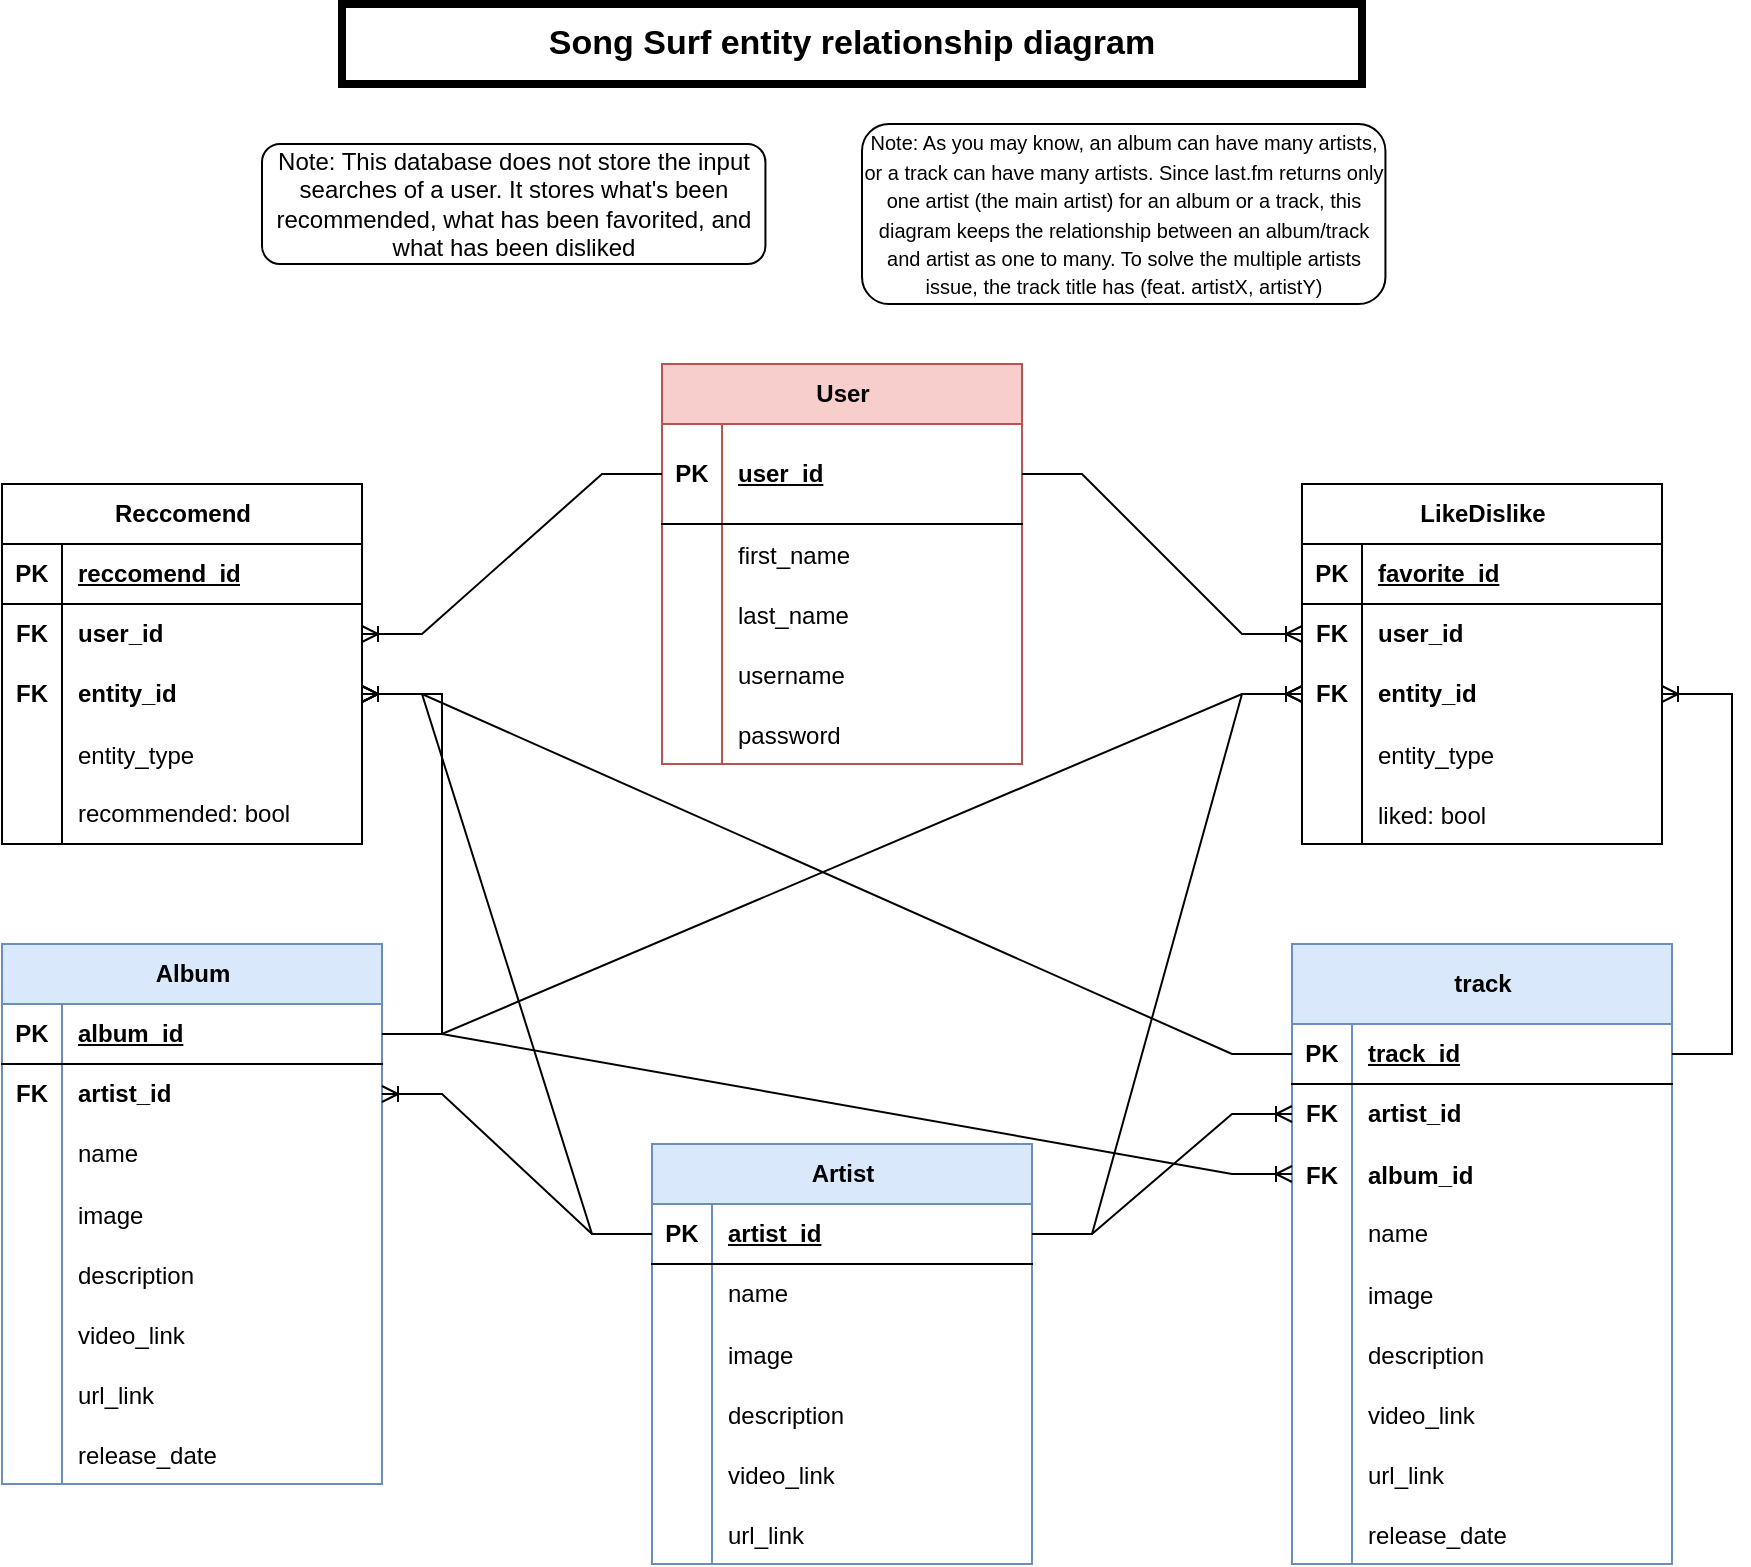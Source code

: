 <mxfile version="21.1.5" type="device">
  <diagram id="R2lEEEUBdFMjLlhIrx00" name="Page-1">
    <mxGraphModel dx="2045" dy="1737" grid="1" gridSize="10" guides="1" tooltips="1" connect="1" arrows="1" fold="1" page="1" pageScale="1" pageWidth="850" pageHeight="1100" math="0" shadow="0" extFonts="Permanent Marker^https://fonts.googleapis.com/css?family=Permanent+Marker">
      <root>
        <mxCell id="0" />
        <mxCell id="1" parent="0" />
        <mxCell id="zLAtPKruSv_M1IxSRYuG-14" value="User" style="shape=table;startSize=30;container=1;collapsible=1;childLayout=tableLayout;fixedRows=1;rowLines=0;fontStyle=1;align=center;resizeLast=1;html=1;fillColor=#f8cecc;strokeColor=#b85450;" parent="1" vertex="1">
          <mxGeometry x="-120.0" y="180" width="180" height="200" as="geometry" />
        </mxCell>
        <mxCell id="zLAtPKruSv_M1IxSRYuG-15" value="" style="shape=tableRow;horizontal=0;startSize=0;swimlaneHead=0;swimlaneBody=0;fillColor=none;collapsible=0;dropTarget=0;points=[[0,0.5],[1,0.5]];portConstraint=eastwest;top=0;left=0;right=0;bottom=1;" parent="zLAtPKruSv_M1IxSRYuG-14" vertex="1">
          <mxGeometry y="30" width="180" height="50" as="geometry" />
        </mxCell>
        <mxCell id="zLAtPKruSv_M1IxSRYuG-16" value="PK" style="shape=partialRectangle;connectable=0;fillColor=none;top=0;left=0;bottom=0;right=0;fontStyle=1;overflow=hidden;whiteSpace=wrap;html=1;" parent="zLAtPKruSv_M1IxSRYuG-15" vertex="1">
          <mxGeometry width="30" height="50" as="geometry">
            <mxRectangle width="30" height="50" as="alternateBounds" />
          </mxGeometry>
        </mxCell>
        <mxCell id="zLAtPKruSv_M1IxSRYuG-17" value="user_id" style="shape=partialRectangle;connectable=0;fillColor=none;top=0;left=0;bottom=0;right=0;align=left;spacingLeft=6;fontStyle=5;overflow=hidden;whiteSpace=wrap;html=1;" parent="zLAtPKruSv_M1IxSRYuG-15" vertex="1">
          <mxGeometry x="30" width="150" height="50" as="geometry">
            <mxRectangle width="150" height="50" as="alternateBounds" />
          </mxGeometry>
        </mxCell>
        <mxCell id="ugpOfi_3qqp6RZqx72Be-13" value="" style="shape=tableRow;horizontal=0;startSize=0;swimlaneHead=0;swimlaneBody=0;fillColor=none;collapsible=0;dropTarget=0;points=[[0,0.5],[1,0.5]];portConstraint=eastwest;top=0;left=0;right=0;bottom=0;" vertex="1" parent="zLAtPKruSv_M1IxSRYuG-14">
          <mxGeometry y="80" width="180" height="30" as="geometry" />
        </mxCell>
        <mxCell id="ugpOfi_3qqp6RZqx72Be-14" value="" style="shape=partialRectangle;connectable=0;fillColor=none;top=0;left=0;bottom=0;right=0;editable=1;overflow=hidden;" vertex="1" parent="ugpOfi_3qqp6RZqx72Be-13">
          <mxGeometry width="30" height="30" as="geometry">
            <mxRectangle width="30" height="30" as="alternateBounds" />
          </mxGeometry>
        </mxCell>
        <mxCell id="ugpOfi_3qqp6RZqx72Be-15" value="first_name" style="shape=partialRectangle;connectable=0;fillColor=none;top=0;left=0;bottom=0;right=0;align=left;spacingLeft=6;overflow=hidden;" vertex="1" parent="ugpOfi_3qqp6RZqx72Be-13">
          <mxGeometry x="30" width="150" height="30" as="geometry">
            <mxRectangle width="150" height="30" as="alternateBounds" />
          </mxGeometry>
        </mxCell>
        <mxCell id="ugpOfi_3qqp6RZqx72Be-10" value="" style="shape=tableRow;horizontal=0;startSize=0;swimlaneHead=0;swimlaneBody=0;fillColor=none;collapsible=0;dropTarget=0;points=[[0,0.5],[1,0.5]];portConstraint=eastwest;top=0;left=0;right=0;bottom=0;" vertex="1" parent="zLAtPKruSv_M1IxSRYuG-14">
          <mxGeometry y="110" width="180" height="30" as="geometry" />
        </mxCell>
        <mxCell id="ugpOfi_3qqp6RZqx72Be-11" value="" style="shape=partialRectangle;connectable=0;fillColor=none;top=0;left=0;bottom=0;right=0;editable=1;overflow=hidden;" vertex="1" parent="ugpOfi_3qqp6RZqx72Be-10">
          <mxGeometry width="30" height="30" as="geometry">
            <mxRectangle width="30" height="30" as="alternateBounds" />
          </mxGeometry>
        </mxCell>
        <mxCell id="ugpOfi_3qqp6RZqx72Be-12" value="last_name" style="shape=partialRectangle;connectable=0;fillColor=none;top=0;left=0;bottom=0;right=0;align=left;spacingLeft=6;overflow=hidden;" vertex="1" parent="ugpOfi_3qqp6RZqx72Be-10">
          <mxGeometry x="30" width="150" height="30" as="geometry">
            <mxRectangle width="150" height="30" as="alternateBounds" />
          </mxGeometry>
        </mxCell>
        <mxCell id="zLAtPKruSv_M1IxSRYuG-196" value="" style="shape=tableRow;horizontal=0;startSize=0;swimlaneHead=0;swimlaneBody=0;fillColor=none;collapsible=0;dropTarget=0;points=[[0,0.5],[1,0.5]];portConstraint=eastwest;top=0;left=0;right=0;bottom=0;" parent="zLAtPKruSv_M1IxSRYuG-14" vertex="1">
          <mxGeometry y="140" width="180" height="30" as="geometry" />
        </mxCell>
        <mxCell id="zLAtPKruSv_M1IxSRYuG-197" value="" style="shape=partialRectangle;connectable=0;fillColor=none;top=0;left=0;bottom=0;right=0;editable=1;overflow=hidden;" parent="zLAtPKruSv_M1IxSRYuG-196" vertex="1">
          <mxGeometry width="30" height="30" as="geometry">
            <mxRectangle width="30" height="30" as="alternateBounds" />
          </mxGeometry>
        </mxCell>
        <mxCell id="zLAtPKruSv_M1IxSRYuG-198" value="username" style="shape=partialRectangle;connectable=0;fillColor=none;top=0;left=0;bottom=0;right=0;align=left;spacingLeft=6;overflow=hidden;" parent="zLAtPKruSv_M1IxSRYuG-196" vertex="1">
          <mxGeometry x="30" width="150" height="30" as="geometry">
            <mxRectangle width="150" height="30" as="alternateBounds" />
          </mxGeometry>
        </mxCell>
        <mxCell id="zLAtPKruSv_M1IxSRYuG-193" value="" style="shape=tableRow;horizontal=0;startSize=0;swimlaneHead=0;swimlaneBody=0;fillColor=none;collapsible=0;dropTarget=0;points=[[0,0.5],[1,0.5]];portConstraint=eastwest;top=0;left=0;right=0;bottom=0;" parent="zLAtPKruSv_M1IxSRYuG-14" vertex="1">
          <mxGeometry y="170" width="180" height="30" as="geometry" />
        </mxCell>
        <mxCell id="zLAtPKruSv_M1IxSRYuG-194" value="" style="shape=partialRectangle;connectable=0;fillColor=none;top=0;left=0;bottom=0;right=0;editable=1;overflow=hidden;" parent="zLAtPKruSv_M1IxSRYuG-193" vertex="1">
          <mxGeometry width="30" height="30" as="geometry">
            <mxRectangle width="30" height="30" as="alternateBounds" />
          </mxGeometry>
        </mxCell>
        <mxCell id="zLAtPKruSv_M1IxSRYuG-195" value="password" style="shape=partialRectangle;connectable=0;fillColor=none;top=0;left=0;bottom=0;right=0;align=left;spacingLeft=6;overflow=hidden;" parent="zLAtPKruSv_M1IxSRYuG-193" vertex="1">
          <mxGeometry x="30" width="150" height="30" as="geometry">
            <mxRectangle width="150" height="30" as="alternateBounds" />
          </mxGeometry>
        </mxCell>
        <mxCell id="zLAtPKruSv_M1IxSRYuG-66" value="Reccomend" style="shape=table;startSize=30;container=1;collapsible=1;childLayout=tableLayout;fixedRows=1;rowLines=0;fontStyle=1;align=center;resizeLast=1;html=1;" parent="1" vertex="1">
          <mxGeometry x="-450" y="240" width="180" height="180" as="geometry" />
        </mxCell>
        <mxCell id="zLAtPKruSv_M1IxSRYuG-67" value="" style="shape=tableRow;horizontal=0;startSize=0;swimlaneHead=0;swimlaneBody=0;fillColor=none;collapsible=0;dropTarget=0;points=[[0,0.5],[1,0.5]];portConstraint=eastwest;top=0;left=0;right=0;bottom=1;" parent="zLAtPKruSv_M1IxSRYuG-66" vertex="1">
          <mxGeometry y="30" width="180" height="30" as="geometry" />
        </mxCell>
        <mxCell id="zLAtPKruSv_M1IxSRYuG-68" value="PK" style="shape=partialRectangle;connectable=0;fillColor=none;top=0;left=0;bottom=0;right=0;fontStyle=1;overflow=hidden;whiteSpace=wrap;html=1;" parent="zLAtPKruSv_M1IxSRYuG-67" vertex="1">
          <mxGeometry width="30" height="30" as="geometry">
            <mxRectangle width="30" height="30" as="alternateBounds" />
          </mxGeometry>
        </mxCell>
        <mxCell id="zLAtPKruSv_M1IxSRYuG-69" value="reccomend_id" style="shape=partialRectangle;connectable=0;fillColor=none;top=0;left=0;bottom=0;right=0;align=left;spacingLeft=6;fontStyle=5;overflow=hidden;whiteSpace=wrap;html=1;" parent="zLAtPKruSv_M1IxSRYuG-67" vertex="1">
          <mxGeometry x="30" width="150" height="30" as="geometry">
            <mxRectangle width="150" height="30" as="alternateBounds" />
          </mxGeometry>
        </mxCell>
        <mxCell id="zLAtPKruSv_M1IxSRYuG-70" value="" style="shape=tableRow;horizontal=0;startSize=0;swimlaneHead=0;swimlaneBody=0;fillColor=none;collapsible=0;dropTarget=0;points=[[0,0.5],[1,0.5]];portConstraint=eastwest;top=0;left=0;right=0;bottom=0;" parent="zLAtPKruSv_M1IxSRYuG-66" vertex="1">
          <mxGeometry y="60" width="180" height="30" as="geometry" />
        </mxCell>
        <mxCell id="zLAtPKruSv_M1IxSRYuG-71" value="FK" style="shape=partialRectangle;connectable=0;fillColor=none;top=0;left=0;bottom=0;right=0;editable=1;overflow=hidden;whiteSpace=wrap;html=1;fontStyle=1" parent="zLAtPKruSv_M1IxSRYuG-70" vertex="1">
          <mxGeometry width="30" height="30" as="geometry">
            <mxRectangle width="30" height="30" as="alternateBounds" />
          </mxGeometry>
        </mxCell>
        <mxCell id="zLAtPKruSv_M1IxSRYuG-72" value="user_id" style="shape=partialRectangle;connectable=0;fillColor=none;top=0;left=0;bottom=0;right=0;align=left;spacingLeft=6;overflow=hidden;whiteSpace=wrap;html=1;fontStyle=1" parent="zLAtPKruSv_M1IxSRYuG-70" vertex="1">
          <mxGeometry x="30" width="150" height="30" as="geometry">
            <mxRectangle width="150" height="30" as="alternateBounds" />
          </mxGeometry>
        </mxCell>
        <mxCell id="zLAtPKruSv_M1IxSRYuG-73" value="" style="shape=tableRow;horizontal=0;startSize=0;swimlaneHead=0;swimlaneBody=0;fillColor=none;collapsible=0;dropTarget=0;points=[[0,0.5],[1,0.5]];portConstraint=eastwest;top=0;left=0;right=0;bottom=0;" parent="zLAtPKruSv_M1IxSRYuG-66" vertex="1">
          <mxGeometry y="90" width="180" height="30" as="geometry" />
        </mxCell>
        <mxCell id="zLAtPKruSv_M1IxSRYuG-74" value="FK" style="shape=partialRectangle;connectable=0;fillColor=none;top=0;left=0;bottom=0;right=0;editable=1;overflow=hidden;whiteSpace=wrap;html=1;fontStyle=1" parent="zLAtPKruSv_M1IxSRYuG-73" vertex="1">
          <mxGeometry width="30" height="30" as="geometry">
            <mxRectangle width="30" height="30" as="alternateBounds" />
          </mxGeometry>
        </mxCell>
        <mxCell id="zLAtPKruSv_M1IxSRYuG-75" value="entity_id" style="shape=partialRectangle;connectable=0;fillColor=none;top=0;left=0;bottom=0;right=0;align=left;spacingLeft=6;overflow=hidden;whiteSpace=wrap;html=1;fontStyle=1" parent="zLAtPKruSv_M1IxSRYuG-73" vertex="1">
          <mxGeometry x="30" width="150" height="30" as="geometry">
            <mxRectangle width="150" height="30" as="alternateBounds" />
          </mxGeometry>
        </mxCell>
        <mxCell id="D5SYm8FrXGjHPreOWiLi-17" value="" style="shape=tableRow;horizontal=0;startSize=0;swimlaneHead=0;swimlaneBody=0;fillColor=none;collapsible=0;dropTarget=0;points=[[0,0.5],[1,0.5]];portConstraint=eastwest;top=0;left=0;right=0;bottom=0;" parent="zLAtPKruSv_M1IxSRYuG-66" vertex="1">
          <mxGeometry y="120" width="180" height="30" as="geometry" />
        </mxCell>
        <mxCell id="D5SYm8FrXGjHPreOWiLi-18" value="" style="shape=partialRectangle;connectable=0;fillColor=none;top=0;left=0;bottom=0;right=0;editable=1;overflow=hidden;" parent="D5SYm8FrXGjHPreOWiLi-17" vertex="1">
          <mxGeometry width="30" height="30" as="geometry">
            <mxRectangle width="30" height="30" as="alternateBounds" />
          </mxGeometry>
        </mxCell>
        <mxCell id="D5SYm8FrXGjHPreOWiLi-19" value="entity_type" style="shape=partialRectangle;connectable=0;fillColor=none;top=0;left=0;bottom=0;right=0;align=left;spacingLeft=6;overflow=hidden;" parent="D5SYm8FrXGjHPreOWiLi-17" vertex="1">
          <mxGeometry x="30" width="150" height="30" as="geometry">
            <mxRectangle width="150" height="30" as="alternateBounds" />
          </mxGeometry>
        </mxCell>
        <mxCell id="zLAtPKruSv_M1IxSRYuG-76" value="" style="shape=tableRow;horizontal=0;startSize=0;swimlaneHead=0;swimlaneBody=0;fillColor=none;collapsible=0;dropTarget=0;points=[[0,0.5],[1,0.5]];portConstraint=eastwest;top=0;left=0;right=0;bottom=0;" parent="zLAtPKruSv_M1IxSRYuG-66" vertex="1">
          <mxGeometry y="150" width="180" height="30" as="geometry" />
        </mxCell>
        <mxCell id="zLAtPKruSv_M1IxSRYuG-77" value="" style="shape=partialRectangle;connectable=0;fillColor=none;top=0;left=0;bottom=0;right=0;editable=1;overflow=hidden;whiteSpace=wrap;html=1;" parent="zLAtPKruSv_M1IxSRYuG-76" vertex="1">
          <mxGeometry width="30" height="30" as="geometry">
            <mxRectangle width="30" height="30" as="alternateBounds" />
          </mxGeometry>
        </mxCell>
        <mxCell id="zLAtPKruSv_M1IxSRYuG-78" value="recommended: bool" style="shape=partialRectangle;connectable=0;fillColor=none;top=0;left=0;bottom=0;right=0;align=left;spacingLeft=6;overflow=hidden;whiteSpace=wrap;html=1;" parent="zLAtPKruSv_M1IxSRYuG-76" vertex="1">
          <mxGeometry x="30" width="150" height="30" as="geometry">
            <mxRectangle width="150" height="30" as="alternateBounds" />
          </mxGeometry>
        </mxCell>
        <mxCell id="zLAtPKruSv_M1IxSRYuG-79" value="Artist" style="shape=table;startSize=30;container=1;collapsible=1;childLayout=tableLayout;fixedRows=1;rowLines=0;fontStyle=1;align=center;resizeLast=1;html=1;fillColor=#dae8fc;strokeColor=#6c8ebf;" parent="1" vertex="1">
          <mxGeometry x="-125" y="570" width="190" height="210" as="geometry" />
        </mxCell>
        <mxCell id="zLAtPKruSv_M1IxSRYuG-80" value="" style="shape=tableRow;horizontal=0;startSize=0;swimlaneHead=0;swimlaneBody=0;fillColor=none;collapsible=0;dropTarget=0;points=[[0,0.5],[1,0.5]];portConstraint=eastwest;top=0;left=0;right=0;bottom=1;" parent="zLAtPKruSv_M1IxSRYuG-79" vertex="1">
          <mxGeometry y="30" width="190" height="30" as="geometry" />
        </mxCell>
        <mxCell id="zLAtPKruSv_M1IxSRYuG-81" value="PK" style="shape=partialRectangle;connectable=0;fillColor=none;top=0;left=0;bottom=0;right=0;fontStyle=1;overflow=hidden;whiteSpace=wrap;html=1;" parent="zLAtPKruSv_M1IxSRYuG-80" vertex="1">
          <mxGeometry width="30" height="30" as="geometry">
            <mxRectangle width="30" height="30" as="alternateBounds" />
          </mxGeometry>
        </mxCell>
        <mxCell id="zLAtPKruSv_M1IxSRYuG-82" value="artist_id" style="shape=partialRectangle;connectable=0;fillColor=none;top=0;left=0;bottom=0;right=0;align=left;spacingLeft=6;fontStyle=5;overflow=hidden;whiteSpace=wrap;html=1;" parent="zLAtPKruSv_M1IxSRYuG-80" vertex="1">
          <mxGeometry x="30" width="160" height="30" as="geometry">
            <mxRectangle width="160" height="30" as="alternateBounds" />
          </mxGeometry>
        </mxCell>
        <mxCell id="zLAtPKruSv_M1IxSRYuG-83" value="" style="shape=tableRow;horizontal=0;startSize=0;swimlaneHead=0;swimlaneBody=0;fillColor=none;collapsible=0;dropTarget=0;points=[[0,0.5],[1,0.5]];portConstraint=eastwest;top=0;left=0;right=0;bottom=0;" parent="zLAtPKruSv_M1IxSRYuG-79" vertex="1">
          <mxGeometry y="60" width="190" height="30" as="geometry" />
        </mxCell>
        <mxCell id="zLAtPKruSv_M1IxSRYuG-84" value="" style="shape=partialRectangle;connectable=0;fillColor=none;top=0;left=0;bottom=0;right=0;editable=1;overflow=hidden;whiteSpace=wrap;html=1;" parent="zLAtPKruSv_M1IxSRYuG-83" vertex="1">
          <mxGeometry width="30" height="30" as="geometry">
            <mxRectangle width="30" height="30" as="alternateBounds" />
          </mxGeometry>
        </mxCell>
        <mxCell id="zLAtPKruSv_M1IxSRYuG-85" value="name" style="shape=partialRectangle;connectable=0;fillColor=none;top=0;left=0;bottom=0;right=0;align=left;spacingLeft=6;overflow=hidden;whiteSpace=wrap;html=1;" parent="zLAtPKruSv_M1IxSRYuG-83" vertex="1">
          <mxGeometry x="30" width="160" height="30" as="geometry">
            <mxRectangle width="160" height="30" as="alternateBounds" />
          </mxGeometry>
        </mxCell>
        <mxCell id="zLAtPKruSv_M1IxSRYuG-151" value="" style="shape=tableRow;horizontal=0;startSize=0;swimlaneHead=0;swimlaneBody=0;fillColor=none;collapsible=0;dropTarget=0;points=[[0,0.5],[1,0.5]];portConstraint=eastwest;top=0;left=0;right=0;bottom=0;" parent="zLAtPKruSv_M1IxSRYuG-79" vertex="1">
          <mxGeometry y="90" width="190" height="30" as="geometry" />
        </mxCell>
        <mxCell id="zLAtPKruSv_M1IxSRYuG-152" value="" style="shape=partialRectangle;connectable=0;fillColor=none;top=0;left=0;bottom=0;right=0;editable=1;overflow=hidden;" parent="zLAtPKruSv_M1IxSRYuG-151" vertex="1">
          <mxGeometry width="30" height="30" as="geometry">
            <mxRectangle width="30" height="30" as="alternateBounds" />
          </mxGeometry>
        </mxCell>
        <mxCell id="zLAtPKruSv_M1IxSRYuG-153" value="image" style="shape=partialRectangle;connectable=0;fillColor=none;top=0;left=0;bottom=0;right=0;align=left;spacingLeft=6;overflow=hidden;" parent="zLAtPKruSv_M1IxSRYuG-151" vertex="1">
          <mxGeometry x="30" width="160" height="30" as="geometry">
            <mxRectangle width="160" height="30" as="alternateBounds" />
          </mxGeometry>
        </mxCell>
        <mxCell id="zLAtPKruSv_M1IxSRYuG-154" value="" style="shape=tableRow;horizontal=0;startSize=0;swimlaneHead=0;swimlaneBody=0;fillColor=none;collapsible=0;dropTarget=0;points=[[0,0.5],[1,0.5]];portConstraint=eastwest;top=0;left=0;right=0;bottom=0;" parent="zLAtPKruSv_M1IxSRYuG-79" vertex="1">
          <mxGeometry y="120" width="190" height="30" as="geometry" />
        </mxCell>
        <mxCell id="zLAtPKruSv_M1IxSRYuG-155" value="" style="shape=partialRectangle;connectable=0;fillColor=none;top=0;left=0;bottom=0;right=0;editable=1;overflow=hidden;" parent="zLAtPKruSv_M1IxSRYuG-154" vertex="1">
          <mxGeometry width="30" height="30" as="geometry">
            <mxRectangle width="30" height="30" as="alternateBounds" />
          </mxGeometry>
        </mxCell>
        <mxCell id="zLAtPKruSv_M1IxSRYuG-156" value="description" style="shape=partialRectangle;connectable=0;fillColor=none;top=0;left=0;bottom=0;right=0;align=left;spacingLeft=6;overflow=hidden;" parent="zLAtPKruSv_M1IxSRYuG-154" vertex="1">
          <mxGeometry x="30" width="160" height="30" as="geometry">
            <mxRectangle width="160" height="30" as="alternateBounds" />
          </mxGeometry>
        </mxCell>
        <mxCell id="ugpOfi_3qqp6RZqx72Be-4" value="" style="shape=tableRow;horizontal=0;startSize=0;swimlaneHead=0;swimlaneBody=0;fillColor=none;collapsible=0;dropTarget=0;points=[[0,0.5],[1,0.5]];portConstraint=eastwest;top=0;left=0;right=0;bottom=0;" vertex="1" parent="zLAtPKruSv_M1IxSRYuG-79">
          <mxGeometry y="150" width="190" height="30" as="geometry" />
        </mxCell>
        <mxCell id="ugpOfi_3qqp6RZqx72Be-5" value="" style="shape=partialRectangle;connectable=0;fillColor=none;top=0;left=0;bottom=0;right=0;editable=1;overflow=hidden;" vertex="1" parent="ugpOfi_3qqp6RZqx72Be-4">
          <mxGeometry width="30" height="30" as="geometry">
            <mxRectangle width="30" height="30" as="alternateBounds" />
          </mxGeometry>
        </mxCell>
        <mxCell id="ugpOfi_3qqp6RZqx72Be-6" value="video_link" style="shape=partialRectangle;connectable=0;fillColor=none;top=0;left=0;bottom=0;right=0;align=left;spacingLeft=6;overflow=hidden;" vertex="1" parent="ugpOfi_3qqp6RZqx72Be-4">
          <mxGeometry x="30" width="160" height="30" as="geometry">
            <mxRectangle width="160" height="30" as="alternateBounds" />
          </mxGeometry>
        </mxCell>
        <mxCell id="BDk44Ij4Bcvt2lB35zcn-1" value="" style="shape=tableRow;horizontal=0;startSize=0;swimlaneHead=0;swimlaneBody=0;fillColor=none;collapsible=0;dropTarget=0;points=[[0,0.5],[1,0.5]];portConstraint=eastwest;top=0;left=0;right=0;bottom=0;" parent="zLAtPKruSv_M1IxSRYuG-79" vertex="1">
          <mxGeometry y="180" width="190" height="30" as="geometry" />
        </mxCell>
        <mxCell id="BDk44Ij4Bcvt2lB35zcn-2" value="" style="shape=partialRectangle;connectable=0;fillColor=none;top=0;left=0;bottom=0;right=0;editable=1;overflow=hidden;" parent="BDk44Ij4Bcvt2lB35zcn-1" vertex="1">
          <mxGeometry width="30" height="30" as="geometry">
            <mxRectangle width="30" height="30" as="alternateBounds" />
          </mxGeometry>
        </mxCell>
        <mxCell id="BDk44Ij4Bcvt2lB35zcn-3" value="url_link" style="shape=partialRectangle;connectable=0;fillColor=none;top=0;left=0;bottom=0;right=0;align=left;spacingLeft=6;overflow=hidden;" parent="BDk44Ij4Bcvt2lB35zcn-1" vertex="1">
          <mxGeometry x="30" width="160" height="30" as="geometry">
            <mxRectangle width="160" height="30" as="alternateBounds" />
          </mxGeometry>
        </mxCell>
        <mxCell id="zLAtPKruSv_M1IxSRYuG-106" value="&lt;b&gt;&lt;font style=&quot;font-size: 17px;&quot;&gt;Song Surf entity relationship diagram&lt;/font&gt;&lt;/b&gt;" style="rounded=0;whiteSpace=wrap;html=1;strokeWidth=4;" parent="1" vertex="1">
          <mxGeometry x="-280" width="510" height="40" as="geometry" />
        </mxCell>
        <mxCell id="zLAtPKruSv_M1IxSRYuG-192" value="Note: This database does not store the input searches of a user. It stores what&#39;s been recommended, what has been favorited, and what has been disliked" style="rounded=1;whiteSpace=wrap;html=1;strokeColor=#000000;" parent="1" vertex="1">
          <mxGeometry x="-320" y="70" width="251.72" height="60" as="geometry" />
        </mxCell>
        <mxCell id="zLAtPKruSv_M1IxSRYuG-261" value="Album" style="shape=table;startSize=30;container=1;collapsible=1;childLayout=tableLayout;fixedRows=1;rowLines=0;fontStyle=1;align=center;resizeLast=1;html=1;fillColor=#dae8fc;strokeColor=#6c8ebf;" parent="1" vertex="1">
          <mxGeometry x="-450" y="470" width="190" height="270" as="geometry" />
        </mxCell>
        <mxCell id="zLAtPKruSv_M1IxSRYuG-262" value="" style="shape=tableRow;horizontal=0;startSize=0;swimlaneHead=0;swimlaneBody=0;fillColor=none;collapsible=0;dropTarget=0;points=[[0,0.5],[1,0.5]];portConstraint=eastwest;top=0;left=0;right=0;bottom=1;" parent="zLAtPKruSv_M1IxSRYuG-261" vertex="1">
          <mxGeometry y="30" width="190" height="30" as="geometry" />
        </mxCell>
        <mxCell id="zLAtPKruSv_M1IxSRYuG-263" value="PK" style="shape=partialRectangle;connectable=0;fillColor=none;top=0;left=0;bottom=0;right=0;fontStyle=1;overflow=hidden;whiteSpace=wrap;html=1;" parent="zLAtPKruSv_M1IxSRYuG-262" vertex="1">
          <mxGeometry width="30" height="30" as="geometry">
            <mxRectangle width="30" height="30" as="alternateBounds" />
          </mxGeometry>
        </mxCell>
        <mxCell id="zLAtPKruSv_M1IxSRYuG-264" value="album_id" style="shape=partialRectangle;connectable=0;fillColor=none;top=0;left=0;bottom=0;right=0;align=left;spacingLeft=6;fontStyle=5;overflow=hidden;whiteSpace=wrap;html=1;" parent="zLAtPKruSv_M1IxSRYuG-262" vertex="1">
          <mxGeometry x="30" width="160" height="30" as="geometry">
            <mxRectangle width="160" height="30" as="alternateBounds" />
          </mxGeometry>
        </mxCell>
        <mxCell id="zLAtPKruSv_M1IxSRYuG-265" value="" style="shape=tableRow;horizontal=0;startSize=0;swimlaneHead=0;swimlaneBody=0;fillColor=none;collapsible=0;dropTarget=0;points=[[0,0.5],[1,0.5]];portConstraint=eastwest;top=0;left=0;right=0;bottom=0;" parent="zLAtPKruSv_M1IxSRYuG-261" vertex="1">
          <mxGeometry y="60" width="190" height="30" as="geometry" />
        </mxCell>
        <mxCell id="zLAtPKruSv_M1IxSRYuG-266" value="FK" style="shape=partialRectangle;connectable=0;fillColor=none;top=0;left=0;bottom=0;right=0;editable=1;overflow=hidden;whiteSpace=wrap;html=1;fontStyle=1" parent="zLAtPKruSv_M1IxSRYuG-265" vertex="1">
          <mxGeometry width="30" height="30" as="geometry">
            <mxRectangle width="30" height="30" as="alternateBounds" />
          </mxGeometry>
        </mxCell>
        <mxCell id="zLAtPKruSv_M1IxSRYuG-267" value="artist_id" style="shape=partialRectangle;connectable=0;fillColor=none;top=0;left=0;bottom=0;right=0;align=left;spacingLeft=6;overflow=hidden;whiteSpace=wrap;html=1;fontStyle=1" parent="zLAtPKruSv_M1IxSRYuG-265" vertex="1">
          <mxGeometry x="30" width="160" height="30" as="geometry">
            <mxRectangle width="160" height="30" as="alternateBounds" />
          </mxGeometry>
        </mxCell>
        <mxCell id="zLAtPKruSv_M1IxSRYuG-271" value="" style="shape=tableRow;horizontal=0;startSize=0;swimlaneHead=0;swimlaneBody=0;fillColor=none;collapsible=0;dropTarget=0;points=[[0,0.5],[1,0.5]];portConstraint=eastwest;top=0;left=0;right=0;bottom=0;" parent="zLAtPKruSv_M1IxSRYuG-261" vertex="1">
          <mxGeometry y="90" width="190" height="30" as="geometry" />
        </mxCell>
        <mxCell id="zLAtPKruSv_M1IxSRYuG-272" value="" style="shape=partialRectangle;connectable=0;fillColor=none;top=0;left=0;bottom=0;right=0;editable=1;overflow=hidden;whiteSpace=wrap;html=1;" parent="zLAtPKruSv_M1IxSRYuG-271" vertex="1">
          <mxGeometry width="30" height="30" as="geometry">
            <mxRectangle width="30" height="30" as="alternateBounds" />
          </mxGeometry>
        </mxCell>
        <mxCell id="zLAtPKruSv_M1IxSRYuG-273" value="name" style="shape=partialRectangle;connectable=0;fillColor=none;top=0;left=0;bottom=0;right=0;align=left;spacingLeft=6;overflow=hidden;whiteSpace=wrap;html=1;" parent="zLAtPKruSv_M1IxSRYuG-271" vertex="1">
          <mxGeometry x="30" width="160" height="30" as="geometry">
            <mxRectangle width="160" height="30" as="alternateBounds" />
          </mxGeometry>
        </mxCell>
        <mxCell id="zLAtPKruSv_M1IxSRYuG-274" value="" style="shape=tableRow;horizontal=0;startSize=0;swimlaneHead=0;swimlaneBody=0;fillColor=none;collapsible=0;dropTarget=0;points=[[0,0.5],[1,0.5]];portConstraint=eastwest;top=0;left=0;right=0;bottom=0;" parent="zLAtPKruSv_M1IxSRYuG-261" vertex="1">
          <mxGeometry y="120" width="190" height="30" as="geometry" />
        </mxCell>
        <mxCell id="zLAtPKruSv_M1IxSRYuG-275" value="" style="shape=partialRectangle;connectable=0;fillColor=none;top=0;left=0;bottom=0;right=0;editable=1;overflow=hidden;" parent="zLAtPKruSv_M1IxSRYuG-274" vertex="1">
          <mxGeometry width="30" height="30" as="geometry">
            <mxRectangle width="30" height="30" as="alternateBounds" />
          </mxGeometry>
        </mxCell>
        <mxCell id="zLAtPKruSv_M1IxSRYuG-276" value="image" style="shape=partialRectangle;connectable=0;fillColor=none;top=0;left=0;bottom=0;right=0;align=left;spacingLeft=6;overflow=hidden;" parent="zLAtPKruSv_M1IxSRYuG-274" vertex="1">
          <mxGeometry x="30" width="160" height="30" as="geometry">
            <mxRectangle width="160" height="30" as="alternateBounds" />
          </mxGeometry>
        </mxCell>
        <mxCell id="zLAtPKruSv_M1IxSRYuG-277" value="" style="shape=tableRow;horizontal=0;startSize=0;swimlaneHead=0;swimlaneBody=0;fillColor=none;collapsible=0;dropTarget=0;points=[[0,0.5],[1,0.5]];portConstraint=eastwest;top=0;left=0;right=0;bottom=0;" parent="zLAtPKruSv_M1IxSRYuG-261" vertex="1">
          <mxGeometry y="150" width="190" height="30" as="geometry" />
        </mxCell>
        <mxCell id="zLAtPKruSv_M1IxSRYuG-278" value="" style="shape=partialRectangle;connectable=0;fillColor=none;top=0;left=0;bottom=0;right=0;editable=1;overflow=hidden;" parent="zLAtPKruSv_M1IxSRYuG-277" vertex="1">
          <mxGeometry width="30" height="30" as="geometry">
            <mxRectangle width="30" height="30" as="alternateBounds" />
          </mxGeometry>
        </mxCell>
        <mxCell id="zLAtPKruSv_M1IxSRYuG-279" value="description" style="shape=partialRectangle;connectable=0;fillColor=none;top=0;left=0;bottom=0;right=0;align=left;spacingLeft=6;overflow=hidden;" parent="zLAtPKruSv_M1IxSRYuG-277" vertex="1">
          <mxGeometry x="30" width="160" height="30" as="geometry">
            <mxRectangle width="160" height="30" as="alternateBounds" />
          </mxGeometry>
        </mxCell>
        <mxCell id="ugpOfi_3qqp6RZqx72Be-1" value="" style="shape=tableRow;horizontal=0;startSize=0;swimlaneHead=0;swimlaneBody=0;fillColor=none;collapsible=0;dropTarget=0;points=[[0,0.5],[1,0.5]];portConstraint=eastwest;top=0;left=0;right=0;bottom=0;" vertex="1" parent="zLAtPKruSv_M1IxSRYuG-261">
          <mxGeometry y="180" width="190" height="30" as="geometry" />
        </mxCell>
        <mxCell id="ugpOfi_3qqp6RZqx72Be-2" value="" style="shape=partialRectangle;connectable=0;fillColor=none;top=0;left=0;bottom=0;right=0;editable=1;overflow=hidden;" vertex="1" parent="ugpOfi_3qqp6RZqx72Be-1">
          <mxGeometry width="30" height="30" as="geometry">
            <mxRectangle width="30" height="30" as="alternateBounds" />
          </mxGeometry>
        </mxCell>
        <mxCell id="ugpOfi_3qqp6RZqx72Be-3" value="video_link" style="shape=partialRectangle;connectable=0;fillColor=none;top=0;left=0;bottom=0;right=0;align=left;spacingLeft=6;overflow=hidden;" vertex="1" parent="ugpOfi_3qqp6RZqx72Be-1">
          <mxGeometry x="30" width="160" height="30" as="geometry">
            <mxRectangle width="160" height="30" as="alternateBounds" />
          </mxGeometry>
        </mxCell>
        <mxCell id="BDk44Ij4Bcvt2lB35zcn-4" value="" style="shape=tableRow;horizontal=0;startSize=0;swimlaneHead=0;swimlaneBody=0;fillColor=none;collapsible=0;dropTarget=0;points=[[0,0.5],[1,0.5]];portConstraint=eastwest;top=0;left=0;right=0;bottom=0;" parent="zLAtPKruSv_M1IxSRYuG-261" vertex="1">
          <mxGeometry y="210" width="190" height="30" as="geometry" />
        </mxCell>
        <mxCell id="BDk44Ij4Bcvt2lB35zcn-5" value="" style="shape=partialRectangle;connectable=0;fillColor=none;top=0;left=0;bottom=0;right=0;editable=1;overflow=hidden;" parent="BDk44Ij4Bcvt2lB35zcn-4" vertex="1">
          <mxGeometry width="30" height="30" as="geometry">
            <mxRectangle width="30" height="30" as="alternateBounds" />
          </mxGeometry>
        </mxCell>
        <mxCell id="BDk44Ij4Bcvt2lB35zcn-6" value="url_link" style="shape=partialRectangle;connectable=0;fillColor=none;top=0;left=0;bottom=0;right=0;align=left;spacingLeft=6;overflow=hidden;" parent="BDk44Ij4Bcvt2lB35zcn-4" vertex="1">
          <mxGeometry x="30" width="160" height="30" as="geometry">
            <mxRectangle width="160" height="30" as="alternateBounds" />
          </mxGeometry>
        </mxCell>
        <mxCell id="zLAtPKruSv_M1IxSRYuG-356" value="" style="shape=tableRow;horizontal=0;startSize=0;swimlaneHead=0;swimlaneBody=0;fillColor=none;collapsible=0;dropTarget=0;points=[[0,0.5],[1,0.5]];portConstraint=eastwest;top=0;left=0;right=0;bottom=0;" parent="zLAtPKruSv_M1IxSRYuG-261" vertex="1">
          <mxGeometry y="240" width="190" height="30" as="geometry" />
        </mxCell>
        <mxCell id="zLAtPKruSv_M1IxSRYuG-357" value="" style="shape=partialRectangle;connectable=0;fillColor=none;top=0;left=0;bottom=0;right=0;editable=1;overflow=hidden;" parent="zLAtPKruSv_M1IxSRYuG-356" vertex="1">
          <mxGeometry width="30" height="30" as="geometry">
            <mxRectangle width="30" height="30" as="alternateBounds" />
          </mxGeometry>
        </mxCell>
        <mxCell id="zLAtPKruSv_M1IxSRYuG-358" value="release_date" style="shape=partialRectangle;connectable=0;fillColor=none;top=0;left=0;bottom=0;right=0;align=left;spacingLeft=6;overflow=hidden;" parent="zLAtPKruSv_M1IxSRYuG-356" vertex="1">
          <mxGeometry x="30" width="160" height="30" as="geometry">
            <mxRectangle width="160" height="30" as="alternateBounds" />
          </mxGeometry>
        </mxCell>
        <mxCell id="zLAtPKruSv_M1IxSRYuG-293" value="track" style="shape=table;startSize=40;container=1;collapsible=1;childLayout=tableLayout;fixedRows=1;rowLines=0;fontStyle=1;align=center;resizeLast=1;html=1;fillColor=#dae8fc;strokeColor=#6c8ebf;" parent="1" vertex="1">
          <mxGeometry x="195" y="470" width="190" height="310" as="geometry" />
        </mxCell>
        <mxCell id="zLAtPKruSv_M1IxSRYuG-294" value="" style="shape=tableRow;horizontal=0;startSize=0;swimlaneHead=0;swimlaneBody=0;fillColor=none;collapsible=0;dropTarget=0;points=[[0,0.5],[1,0.5]];portConstraint=eastwest;top=0;left=0;right=0;bottom=1;" parent="zLAtPKruSv_M1IxSRYuG-293" vertex="1">
          <mxGeometry y="40" width="190" height="30" as="geometry" />
        </mxCell>
        <mxCell id="zLAtPKruSv_M1IxSRYuG-295" value="PK" style="shape=partialRectangle;connectable=0;fillColor=none;top=0;left=0;bottom=0;right=0;fontStyle=1;overflow=hidden;whiteSpace=wrap;html=1;" parent="zLAtPKruSv_M1IxSRYuG-294" vertex="1">
          <mxGeometry width="30" height="30" as="geometry">
            <mxRectangle width="30" height="30" as="alternateBounds" />
          </mxGeometry>
        </mxCell>
        <mxCell id="zLAtPKruSv_M1IxSRYuG-296" value="track_id" style="shape=partialRectangle;connectable=0;fillColor=none;top=0;left=0;bottom=0;right=0;align=left;spacingLeft=6;fontStyle=5;overflow=hidden;whiteSpace=wrap;html=1;" parent="zLAtPKruSv_M1IxSRYuG-294" vertex="1">
          <mxGeometry x="30" width="160" height="30" as="geometry">
            <mxRectangle width="160" height="30" as="alternateBounds" />
          </mxGeometry>
        </mxCell>
        <mxCell id="zLAtPKruSv_M1IxSRYuG-297" value="" style="shape=tableRow;horizontal=0;startSize=0;swimlaneHead=0;swimlaneBody=0;fillColor=none;collapsible=0;dropTarget=0;points=[[0,0.5],[1,0.5]];portConstraint=eastwest;top=0;left=0;right=0;bottom=0;" parent="zLAtPKruSv_M1IxSRYuG-293" vertex="1">
          <mxGeometry y="70" width="190" height="30" as="geometry" />
        </mxCell>
        <mxCell id="zLAtPKruSv_M1IxSRYuG-298" value="FK" style="shape=partialRectangle;connectable=0;fillColor=none;top=0;left=0;bottom=0;right=0;editable=1;overflow=hidden;whiteSpace=wrap;html=1;fontStyle=1" parent="zLAtPKruSv_M1IxSRYuG-297" vertex="1">
          <mxGeometry width="30" height="30" as="geometry">
            <mxRectangle width="30" height="30" as="alternateBounds" />
          </mxGeometry>
        </mxCell>
        <mxCell id="zLAtPKruSv_M1IxSRYuG-299" value="artist_id" style="shape=partialRectangle;connectable=0;fillColor=none;top=0;left=0;bottom=0;right=0;align=left;spacingLeft=6;overflow=hidden;whiteSpace=wrap;html=1;fontStyle=1" parent="zLAtPKruSv_M1IxSRYuG-297" vertex="1">
          <mxGeometry x="30" width="160" height="30" as="geometry">
            <mxRectangle width="160" height="30" as="alternateBounds" />
          </mxGeometry>
        </mxCell>
        <mxCell id="zLAtPKruSv_M1IxSRYuG-300" value="" style="shape=tableRow;horizontal=0;startSize=0;swimlaneHead=0;swimlaneBody=0;fillColor=none;collapsible=0;dropTarget=0;points=[[0,0.5],[1,0.5]];portConstraint=eastwest;top=0;left=0;right=0;bottom=0;" parent="zLAtPKruSv_M1IxSRYuG-293" vertex="1">
          <mxGeometry y="100" width="190" height="30" as="geometry" />
        </mxCell>
        <mxCell id="zLAtPKruSv_M1IxSRYuG-301" value="FK" style="shape=partialRectangle;connectable=0;fillColor=none;top=0;left=0;bottom=0;right=0;editable=1;overflow=hidden;fontStyle=1" parent="zLAtPKruSv_M1IxSRYuG-300" vertex="1">
          <mxGeometry width="30" height="30" as="geometry">
            <mxRectangle width="30" height="30" as="alternateBounds" />
          </mxGeometry>
        </mxCell>
        <mxCell id="zLAtPKruSv_M1IxSRYuG-302" value="album_id" style="shape=partialRectangle;connectable=0;fillColor=none;top=0;left=0;bottom=0;right=0;align=left;spacingLeft=6;overflow=hidden;fontStyle=1" parent="zLAtPKruSv_M1IxSRYuG-300" vertex="1">
          <mxGeometry x="30" width="160" height="30" as="geometry">
            <mxRectangle width="160" height="30" as="alternateBounds" />
          </mxGeometry>
        </mxCell>
        <mxCell id="zLAtPKruSv_M1IxSRYuG-303" value="" style="shape=tableRow;horizontal=0;startSize=0;swimlaneHead=0;swimlaneBody=0;fillColor=none;collapsible=0;dropTarget=0;points=[[0,0.5],[1,0.5]];portConstraint=eastwest;top=0;left=0;right=0;bottom=0;" parent="zLAtPKruSv_M1IxSRYuG-293" vertex="1">
          <mxGeometry y="130" width="190" height="30" as="geometry" />
        </mxCell>
        <mxCell id="zLAtPKruSv_M1IxSRYuG-304" value="" style="shape=partialRectangle;connectable=0;fillColor=none;top=0;left=0;bottom=0;right=0;editable=1;overflow=hidden;whiteSpace=wrap;html=1;" parent="zLAtPKruSv_M1IxSRYuG-303" vertex="1">
          <mxGeometry width="30" height="30" as="geometry">
            <mxRectangle width="30" height="30" as="alternateBounds" />
          </mxGeometry>
        </mxCell>
        <mxCell id="zLAtPKruSv_M1IxSRYuG-305" value="name" style="shape=partialRectangle;connectable=0;fillColor=none;top=0;left=0;bottom=0;right=0;align=left;spacingLeft=6;overflow=hidden;whiteSpace=wrap;html=1;" parent="zLAtPKruSv_M1IxSRYuG-303" vertex="1">
          <mxGeometry x="30" width="160" height="30" as="geometry">
            <mxRectangle width="160" height="30" as="alternateBounds" />
          </mxGeometry>
        </mxCell>
        <mxCell id="zLAtPKruSv_M1IxSRYuG-306" value="" style="shape=tableRow;horizontal=0;startSize=0;swimlaneHead=0;swimlaneBody=0;fillColor=none;collapsible=0;dropTarget=0;points=[[0,0.5],[1,0.5]];portConstraint=eastwest;top=0;left=0;right=0;bottom=0;" parent="zLAtPKruSv_M1IxSRYuG-293" vertex="1">
          <mxGeometry y="160" width="190" height="30" as="geometry" />
        </mxCell>
        <mxCell id="zLAtPKruSv_M1IxSRYuG-307" value="" style="shape=partialRectangle;connectable=0;fillColor=none;top=0;left=0;bottom=0;right=0;editable=1;overflow=hidden;" parent="zLAtPKruSv_M1IxSRYuG-306" vertex="1">
          <mxGeometry width="30" height="30" as="geometry">
            <mxRectangle width="30" height="30" as="alternateBounds" />
          </mxGeometry>
        </mxCell>
        <mxCell id="zLAtPKruSv_M1IxSRYuG-308" value="image" style="shape=partialRectangle;connectable=0;fillColor=none;top=0;left=0;bottom=0;right=0;align=left;spacingLeft=6;overflow=hidden;" parent="zLAtPKruSv_M1IxSRYuG-306" vertex="1">
          <mxGeometry x="30" width="160" height="30" as="geometry">
            <mxRectangle width="160" height="30" as="alternateBounds" />
          </mxGeometry>
        </mxCell>
        <mxCell id="zLAtPKruSv_M1IxSRYuG-309" value="" style="shape=tableRow;horizontal=0;startSize=0;swimlaneHead=0;swimlaneBody=0;fillColor=none;collapsible=0;dropTarget=0;points=[[0,0.5],[1,0.5]];portConstraint=eastwest;top=0;left=0;right=0;bottom=0;" parent="zLAtPKruSv_M1IxSRYuG-293" vertex="1">
          <mxGeometry y="190" width="190" height="30" as="geometry" />
        </mxCell>
        <mxCell id="zLAtPKruSv_M1IxSRYuG-310" value="" style="shape=partialRectangle;connectable=0;fillColor=none;top=0;left=0;bottom=0;right=0;editable=1;overflow=hidden;" parent="zLAtPKruSv_M1IxSRYuG-309" vertex="1">
          <mxGeometry width="30" height="30" as="geometry">
            <mxRectangle width="30" height="30" as="alternateBounds" />
          </mxGeometry>
        </mxCell>
        <mxCell id="zLAtPKruSv_M1IxSRYuG-311" value="description" style="shape=partialRectangle;connectable=0;fillColor=none;top=0;left=0;bottom=0;right=0;align=left;spacingLeft=6;overflow=hidden;" parent="zLAtPKruSv_M1IxSRYuG-309" vertex="1">
          <mxGeometry x="30" width="160" height="30" as="geometry">
            <mxRectangle width="160" height="30" as="alternateBounds" />
          </mxGeometry>
        </mxCell>
        <mxCell id="ugpOfi_3qqp6RZqx72Be-7" value="" style="shape=tableRow;horizontal=0;startSize=0;swimlaneHead=0;swimlaneBody=0;fillColor=none;collapsible=0;dropTarget=0;points=[[0,0.5],[1,0.5]];portConstraint=eastwest;top=0;left=0;right=0;bottom=0;" vertex="1" parent="zLAtPKruSv_M1IxSRYuG-293">
          <mxGeometry y="220" width="190" height="30" as="geometry" />
        </mxCell>
        <mxCell id="ugpOfi_3qqp6RZqx72Be-8" value="" style="shape=partialRectangle;connectable=0;fillColor=none;top=0;left=0;bottom=0;right=0;editable=1;overflow=hidden;" vertex="1" parent="ugpOfi_3qqp6RZqx72Be-7">
          <mxGeometry width="30" height="30" as="geometry">
            <mxRectangle width="30" height="30" as="alternateBounds" />
          </mxGeometry>
        </mxCell>
        <mxCell id="ugpOfi_3qqp6RZqx72Be-9" value="video_link" style="shape=partialRectangle;connectable=0;fillColor=none;top=0;left=0;bottom=0;right=0;align=left;spacingLeft=6;overflow=hidden;" vertex="1" parent="ugpOfi_3qqp6RZqx72Be-7">
          <mxGeometry x="30" width="160" height="30" as="geometry">
            <mxRectangle width="160" height="30" as="alternateBounds" />
          </mxGeometry>
        </mxCell>
        <mxCell id="BDk44Ij4Bcvt2lB35zcn-7" value="" style="shape=tableRow;horizontal=0;startSize=0;swimlaneHead=0;swimlaneBody=0;fillColor=none;collapsible=0;dropTarget=0;points=[[0,0.5],[1,0.5]];portConstraint=eastwest;top=0;left=0;right=0;bottom=0;" parent="zLAtPKruSv_M1IxSRYuG-293" vertex="1">
          <mxGeometry y="250" width="190" height="30" as="geometry" />
        </mxCell>
        <mxCell id="BDk44Ij4Bcvt2lB35zcn-8" value="" style="shape=partialRectangle;connectable=0;fillColor=none;top=0;left=0;bottom=0;right=0;editable=1;overflow=hidden;" parent="BDk44Ij4Bcvt2lB35zcn-7" vertex="1">
          <mxGeometry width="30" height="30" as="geometry">
            <mxRectangle width="30" height="30" as="alternateBounds" />
          </mxGeometry>
        </mxCell>
        <mxCell id="BDk44Ij4Bcvt2lB35zcn-9" value="url_link" style="shape=partialRectangle;connectable=0;fillColor=none;top=0;left=0;bottom=0;right=0;align=left;spacingLeft=6;overflow=hidden;" parent="BDk44Ij4Bcvt2lB35zcn-7" vertex="1">
          <mxGeometry x="30" width="160" height="30" as="geometry">
            <mxRectangle width="160" height="30" as="alternateBounds" />
          </mxGeometry>
        </mxCell>
        <mxCell id="zLAtPKruSv_M1IxSRYuG-363" value="" style="shape=tableRow;horizontal=0;startSize=0;swimlaneHead=0;swimlaneBody=0;fillColor=none;collapsible=0;dropTarget=0;points=[[0,0.5],[1,0.5]];portConstraint=eastwest;top=0;left=0;right=0;bottom=0;" parent="zLAtPKruSv_M1IxSRYuG-293" vertex="1">
          <mxGeometry y="280" width="190" height="30" as="geometry" />
        </mxCell>
        <mxCell id="zLAtPKruSv_M1IxSRYuG-364" value="" style="shape=partialRectangle;connectable=0;fillColor=none;top=0;left=0;bottom=0;right=0;editable=1;overflow=hidden;" parent="zLAtPKruSv_M1IxSRYuG-363" vertex="1">
          <mxGeometry width="30" height="30" as="geometry">
            <mxRectangle width="30" height="30" as="alternateBounds" />
          </mxGeometry>
        </mxCell>
        <mxCell id="zLAtPKruSv_M1IxSRYuG-365" value="release_date" style="shape=partialRectangle;connectable=0;fillColor=none;top=0;left=0;bottom=0;right=0;align=left;spacingLeft=6;overflow=hidden;" parent="zLAtPKruSv_M1IxSRYuG-363" vertex="1">
          <mxGeometry x="30" width="160" height="30" as="geometry">
            <mxRectangle width="160" height="30" as="alternateBounds" />
          </mxGeometry>
        </mxCell>
        <mxCell id="zLAtPKruSv_M1IxSRYuG-336" value="" style="edgeStyle=entityRelationEdgeStyle;fontSize=12;html=1;endArrow=ERoneToMany;rounded=0;" parent="1" source="zLAtPKruSv_M1IxSRYuG-15" target="D5SYm8FrXGjHPreOWiLi-5" edge="1">
          <mxGeometry width="100" height="100" relative="1" as="geometry">
            <mxPoint x="720" y="640" as="sourcePoint" />
            <mxPoint x="450" y="485" as="targetPoint" />
          </mxGeometry>
        </mxCell>
        <mxCell id="zLAtPKruSv_M1IxSRYuG-340" value="" style="edgeStyle=entityRelationEdgeStyle;fontSize=12;html=1;endArrow=ERoneToMany;rounded=0;" parent="1" source="zLAtPKruSv_M1IxSRYuG-262" target="D5SYm8FrXGjHPreOWiLi-8" edge="1">
          <mxGeometry width="100" height="100" relative="1" as="geometry">
            <mxPoint x="-145" y="195" as="sourcePoint" />
            <mxPoint x="40" y="420" as="targetPoint" />
          </mxGeometry>
        </mxCell>
        <mxCell id="zLAtPKruSv_M1IxSRYuG-345" value="" style="edgeStyle=entityRelationEdgeStyle;fontSize=12;html=1;endArrow=ERoneToMany;rounded=0;" parent="1" source="zLAtPKruSv_M1IxSRYuG-294" target="D5SYm8FrXGjHPreOWiLi-8" edge="1">
          <mxGeometry width="100" height="100" relative="1" as="geometry">
            <mxPoint x="205" y="390" as="sourcePoint" />
            <mxPoint x="450" y="725" as="targetPoint" />
          </mxGeometry>
        </mxCell>
        <mxCell id="zLAtPKruSv_M1IxSRYuG-349" value="" style="edgeStyle=entityRelationEdgeStyle;fontSize=12;html=1;endArrow=ERoneToMany;rounded=0;" parent="1" source="zLAtPKruSv_M1IxSRYuG-80" target="D5SYm8FrXGjHPreOWiLi-8" edge="1">
          <mxGeometry width="100" height="100" relative="1" as="geometry">
            <mxPoint x="620" y="285" as="sourcePoint" />
            <mxPoint x="619" y="535" as="targetPoint" />
          </mxGeometry>
        </mxCell>
        <mxCell id="zLAtPKruSv_M1IxSRYuG-350" value="" style="edgeStyle=entityRelationEdgeStyle;fontSize=12;html=1;endArrow=ERoneToMany;rounded=0;" parent="1" source="zLAtPKruSv_M1IxSRYuG-15" target="zLAtPKruSv_M1IxSRYuG-70" edge="1">
          <mxGeometry width="100" height="100" relative="1" as="geometry">
            <mxPoint x="629" y="390" as="sourcePoint" />
            <mxPoint x="729" y="550" as="targetPoint" />
          </mxGeometry>
        </mxCell>
        <mxCell id="zLAtPKruSv_M1IxSRYuG-353" value="" style="edgeStyle=entityRelationEdgeStyle;fontSize=12;html=1;endArrow=ERoneToMany;rounded=0;strokeColor=#000000;" parent="1" source="zLAtPKruSv_M1IxSRYuG-80" target="zLAtPKruSv_M1IxSRYuG-265" edge="1">
          <mxGeometry width="100" height="100" relative="1" as="geometry">
            <mxPoint x="220" y="205" as="sourcePoint" />
            <mxPoint x="210" y="480" as="targetPoint" />
          </mxGeometry>
        </mxCell>
        <mxCell id="zLAtPKruSv_M1IxSRYuG-354" value="" style="edgeStyle=entityRelationEdgeStyle;fontSize=12;html=1;endArrow=ERoneToMany;rounded=0;strokeColor=#000000;" parent="1" source="zLAtPKruSv_M1IxSRYuG-80" target="zLAtPKruSv_M1IxSRYuG-297" edge="1">
          <mxGeometry width="100" height="100" relative="1" as="geometry">
            <mxPoint x="439" y="580" as="sourcePoint" />
            <mxPoint x="50" y="595" as="targetPoint" />
          </mxGeometry>
        </mxCell>
        <mxCell id="zLAtPKruSv_M1IxSRYuG-355" value="" style="edgeStyle=entityRelationEdgeStyle;fontSize=12;html=1;endArrow=ERoneToMany;rounded=0;strokeColor=#000000;" parent="1" source="zLAtPKruSv_M1IxSRYuG-262" target="zLAtPKruSv_M1IxSRYuG-300" edge="1">
          <mxGeometry width="100" height="100" relative="1" as="geometry">
            <mxPoint x="189" y="285" as="sourcePoint" />
            <mxPoint x="90" y="725" as="targetPoint" />
          </mxGeometry>
        </mxCell>
        <mxCell id="zLAtPKruSv_M1IxSRYuG-366" value="&lt;font style=&quot;font-size: 10px;&quot;&gt;Note: As you may know, an album can have many artists, or a track can have many artists. Since last.fm returns only one artist (the main artist) for an album or a track, this diagram keeps the relationship between an album/track and artist as one to many. To solve the multiple artists issue, the track title has (feat. artistX, artistY)&lt;/font&gt;" style="rounded=1;whiteSpace=wrap;html=1;strokeColor=#000000;" parent="1" vertex="1">
          <mxGeometry x="-20" y="60" width="261.72" height="90" as="geometry" />
        </mxCell>
        <mxCell id="D5SYm8FrXGjHPreOWiLi-1" value="LikeDislike" style="shape=table;startSize=30;container=1;collapsible=1;childLayout=tableLayout;fixedRows=1;rowLines=0;fontStyle=1;align=center;resizeLast=1;html=1;" parent="1" vertex="1">
          <mxGeometry x="200" y="240" width="180" height="180" as="geometry" />
        </mxCell>
        <mxCell id="D5SYm8FrXGjHPreOWiLi-2" value="" style="shape=tableRow;horizontal=0;startSize=0;swimlaneHead=0;swimlaneBody=0;fillColor=none;collapsible=0;dropTarget=0;points=[[0,0.5],[1,0.5]];portConstraint=eastwest;top=0;left=0;right=0;bottom=1;" parent="D5SYm8FrXGjHPreOWiLi-1" vertex="1">
          <mxGeometry y="30" width="180" height="30" as="geometry" />
        </mxCell>
        <mxCell id="D5SYm8FrXGjHPreOWiLi-3" value="PK" style="shape=partialRectangle;connectable=0;fillColor=none;top=0;left=0;bottom=0;right=0;fontStyle=1;overflow=hidden;whiteSpace=wrap;html=1;" parent="D5SYm8FrXGjHPreOWiLi-2" vertex="1">
          <mxGeometry width="30" height="30" as="geometry">
            <mxRectangle width="30" height="30" as="alternateBounds" />
          </mxGeometry>
        </mxCell>
        <mxCell id="D5SYm8FrXGjHPreOWiLi-4" value="favorite_id" style="shape=partialRectangle;connectable=0;fillColor=none;top=0;left=0;bottom=0;right=0;align=left;spacingLeft=6;fontStyle=5;overflow=hidden;whiteSpace=wrap;html=1;" parent="D5SYm8FrXGjHPreOWiLi-2" vertex="1">
          <mxGeometry x="30" width="150" height="30" as="geometry">
            <mxRectangle width="150" height="30" as="alternateBounds" />
          </mxGeometry>
        </mxCell>
        <mxCell id="D5SYm8FrXGjHPreOWiLi-5" value="" style="shape=tableRow;horizontal=0;startSize=0;swimlaneHead=0;swimlaneBody=0;fillColor=none;collapsible=0;dropTarget=0;points=[[0,0.5],[1,0.5]];portConstraint=eastwest;top=0;left=0;right=0;bottom=0;" parent="D5SYm8FrXGjHPreOWiLi-1" vertex="1">
          <mxGeometry y="60" width="180" height="30" as="geometry" />
        </mxCell>
        <mxCell id="D5SYm8FrXGjHPreOWiLi-6" value="FK" style="shape=partialRectangle;connectable=0;fillColor=none;top=0;left=0;bottom=0;right=0;editable=1;overflow=hidden;whiteSpace=wrap;html=1;fontStyle=1" parent="D5SYm8FrXGjHPreOWiLi-5" vertex="1">
          <mxGeometry width="30" height="30" as="geometry">
            <mxRectangle width="30" height="30" as="alternateBounds" />
          </mxGeometry>
        </mxCell>
        <mxCell id="D5SYm8FrXGjHPreOWiLi-7" value="user_id" style="shape=partialRectangle;connectable=0;fillColor=none;top=0;left=0;bottom=0;right=0;align=left;spacingLeft=6;overflow=hidden;whiteSpace=wrap;html=1;fontStyle=1" parent="D5SYm8FrXGjHPreOWiLi-5" vertex="1">
          <mxGeometry x="30" width="150" height="30" as="geometry">
            <mxRectangle width="150" height="30" as="alternateBounds" />
          </mxGeometry>
        </mxCell>
        <mxCell id="D5SYm8FrXGjHPreOWiLi-8" value="" style="shape=tableRow;horizontal=0;startSize=0;swimlaneHead=0;swimlaneBody=0;fillColor=none;collapsible=0;dropTarget=0;points=[[0,0.5],[1,0.5]];portConstraint=eastwest;top=0;left=0;right=0;bottom=0;" parent="D5SYm8FrXGjHPreOWiLi-1" vertex="1">
          <mxGeometry y="90" width="180" height="30" as="geometry" />
        </mxCell>
        <mxCell id="D5SYm8FrXGjHPreOWiLi-9" value="FK" style="shape=partialRectangle;connectable=0;fillColor=none;top=0;left=0;bottom=0;right=0;editable=1;overflow=hidden;whiteSpace=wrap;html=1;fontStyle=1" parent="D5SYm8FrXGjHPreOWiLi-8" vertex="1">
          <mxGeometry width="30" height="30" as="geometry">
            <mxRectangle width="30" height="30" as="alternateBounds" />
          </mxGeometry>
        </mxCell>
        <mxCell id="D5SYm8FrXGjHPreOWiLi-10" value="entity_id" style="shape=partialRectangle;connectable=0;fillColor=none;top=0;left=0;bottom=0;right=0;align=left;spacingLeft=6;overflow=hidden;whiteSpace=wrap;html=1;fontStyle=1" parent="D5SYm8FrXGjHPreOWiLi-8" vertex="1">
          <mxGeometry x="30" width="150" height="30" as="geometry">
            <mxRectangle width="150" height="30" as="alternateBounds" />
          </mxGeometry>
        </mxCell>
        <mxCell id="D5SYm8FrXGjHPreOWiLi-14" value="" style="shape=tableRow;horizontal=0;startSize=0;swimlaneHead=0;swimlaneBody=0;fillColor=none;collapsible=0;dropTarget=0;points=[[0,0.5],[1,0.5]];portConstraint=eastwest;top=0;left=0;right=0;bottom=0;" parent="D5SYm8FrXGjHPreOWiLi-1" vertex="1">
          <mxGeometry y="120" width="180" height="30" as="geometry" />
        </mxCell>
        <mxCell id="D5SYm8FrXGjHPreOWiLi-15" value="" style="shape=partialRectangle;connectable=0;fillColor=none;top=0;left=0;bottom=0;right=0;editable=1;overflow=hidden;" parent="D5SYm8FrXGjHPreOWiLi-14" vertex="1">
          <mxGeometry width="30" height="30" as="geometry">
            <mxRectangle width="30" height="30" as="alternateBounds" />
          </mxGeometry>
        </mxCell>
        <mxCell id="D5SYm8FrXGjHPreOWiLi-16" value="entity_type" style="shape=partialRectangle;connectable=0;fillColor=none;top=0;left=0;bottom=0;right=0;align=left;spacingLeft=6;overflow=hidden;" parent="D5SYm8FrXGjHPreOWiLi-14" vertex="1">
          <mxGeometry x="30" width="150" height="30" as="geometry">
            <mxRectangle width="150" height="30" as="alternateBounds" />
          </mxGeometry>
        </mxCell>
        <mxCell id="D5SYm8FrXGjHPreOWiLi-11" value="" style="shape=tableRow;horizontal=0;startSize=0;swimlaneHead=0;swimlaneBody=0;fillColor=none;collapsible=0;dropTarget=0;points=[[0,0.5],[1,0.5]];portConstraint=eastwest;top=0;left=0;right=0;bottom=0;" parent="D5SYm8FrXGjHPreOWiLi-1" vertex="1">
          <mxGeometry y="150" width="180" height="30" as="geometry" />
        </mxCell>
        <mxCell id="D5SYm8FrXGjHPreOWiLi-12" value="" style="shape=partialRectangle;connectable=0;fillColor=none;top=0;left=0;bottom=0;right=0;editable=1;overflow=hidden;" parent="D5SYm8FrXGjHPreOWiLi-11" vertex="1">
          <mxGeometry width="30" height="30" as="geometry">
            <mxRectangle width="30" height="30" as="alternateBounds" />
          </mxGeometry>
        </mxCell>
        <mxCell id="D5SYm8FrXGjHPreOWiLi-13" value="liked: bool" style="shape=partialRectangle;connectable=0;fillColor=none;top=0;left=0;bottom=0;right=0;align=left;spacingLeft=6;overflow=hidden;" parent="D5SYm8FrXGjHPreOWiLi-11" vertex="1">
          <mxGeometry x="30" width="150" height="30" as="geometry">
            <mxRectangle width="150" height="30" as="alternateBounds" />
          </mxGeometry>
        </mxCell>
        <mxCell id="D5SYm8FrXGjHPreOWiLi-20" value="" style="edgeStyle=entityRelationEdgeStyle;fontSize=12;html=1;endArrow=ERoneToMany;rounded=0;" parent="1" source="zLAtPKruSv_M1IxSRYuG-262" target="zLAtPKruSv_M1IxSRYuG-73" edge="1">
          <mxGeometry width="100" height="100" relative="1" as="geometry">
            <mxPoint x="-215" y="525" as="sourcePoint" />
            <mxPoint x="165" y="365" as="targetPoint" />
          </mxGeometry>
        </mxCell>
        <mxCell id="D5SYm8FrXGjHPreOWiLi-21" value="" style="edgeStyle=entityRelationEdgeStyle;fontSize=12;html=1;endArrow=ERoneToMany;rounded=0;strokeColor=#000000;" parent="1" source="zLAtPKruSv_M1IxSRYuG-80" target="zLAtPKruSv_M1IxSRYuG-73" edge="1">
          <mxGeometry width="100" height="100" relative="1" as="geometry">
            <mxPoint x="-120" y="645" as="sourcePoint" />
            <mxPoint x="-215" y="555" as="targetPoint" />
          </mxGeometry>
        </mxCell>
        <mxCell id="D5SYm8FrXGjHPreOWiLi-22" value="" style="edgeStyle=entityRelationEdgeStyle;fontSize=12;html=1;endArrow=ERoneToMany;rounded=0;" parent="1" source="zLAtPKruSv_M1IxSRYuG-294" target="zLAtPKruSv_M1IxSRYuG-73" edge="1">
          <mxGeometry width="100" height="100" relative="1" as="geometry">
            <mxPoint x="350" y="535" as="sourcePoint" />
            <mxPoint x="345" y="365" as="targetPoint" />
          </mxGeometry>
        </mxCell>
      </root>
    </mxGraphModel>
  </diagram>
</mxfile>
